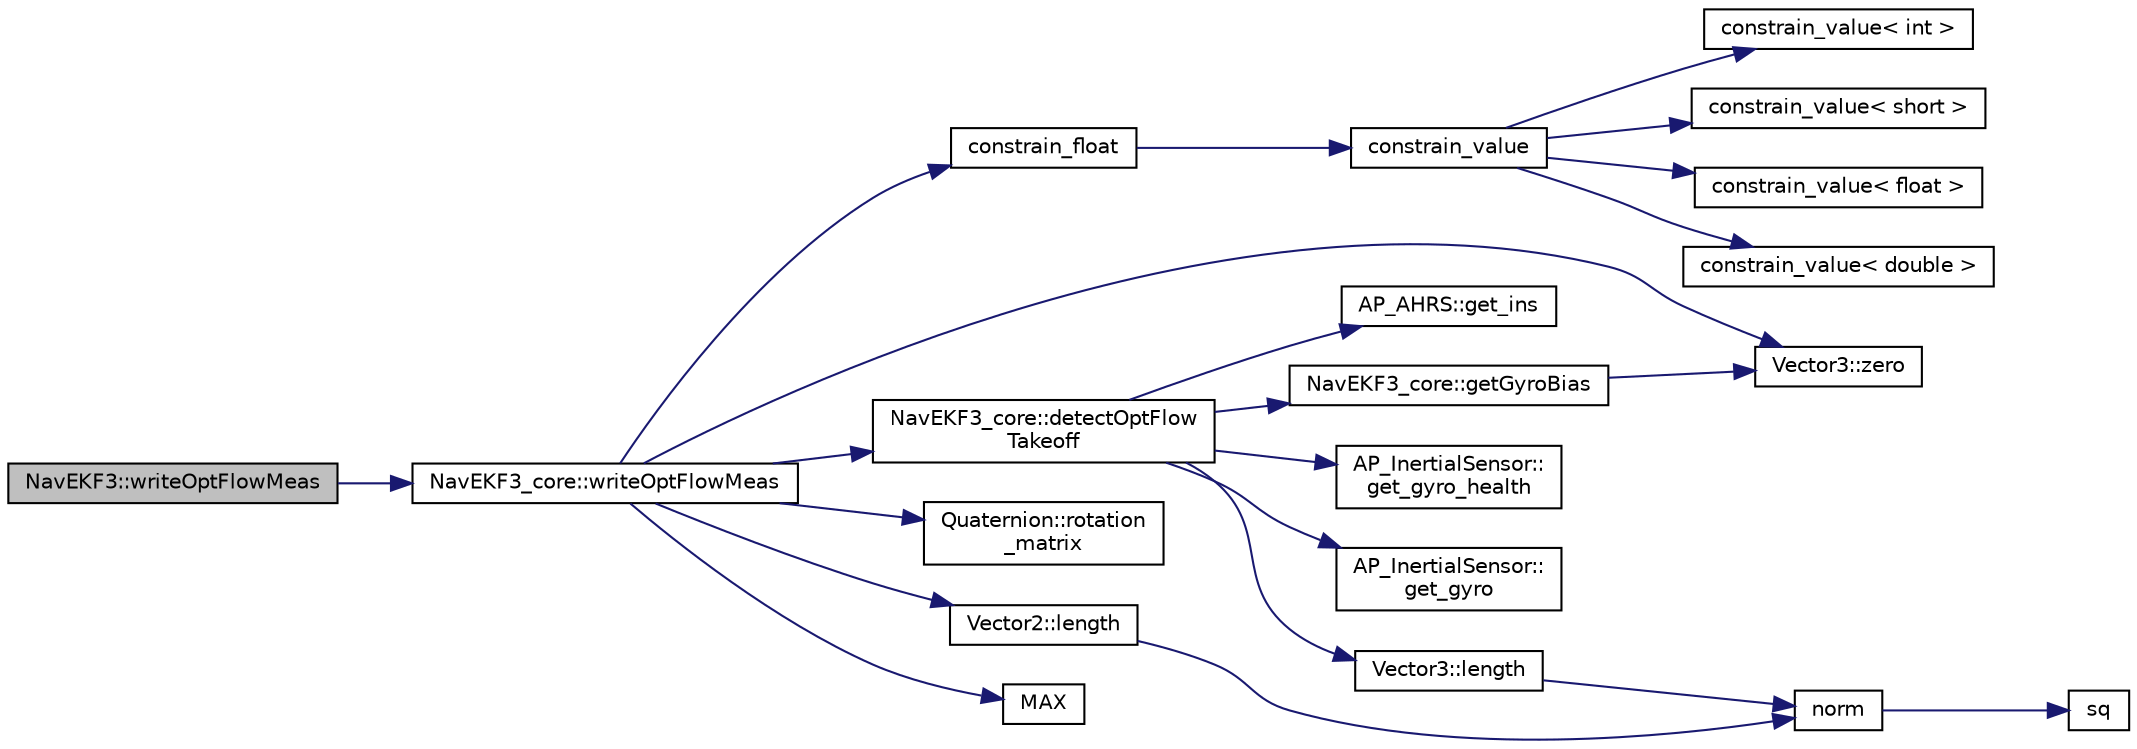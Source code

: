digraph "NavEKF3::writeOptFlowMeas"
{
 // INTERACTIVE_SVG=YES
  edge [fontname="Helvetica",fontsize="10",labelfontname="Helvetica",labelfontsize="10"];
  node [fontname="Helvetica",fontsize="10",shape=record];
  rankdir="LR";
  Node1 [label="NavEKF3::writeOptFlowMeas",height=0.2,width=0.4,color="black", fillcolor="grey75", style="filled", fontcolor="black"];
  Node1 -> Node2 [color="midnightblue",fontsize="10",style="solid",fontname="Helvetica"];
  Node2 [label="NavEKF3_core::writeOptFlowMeas",height=0.2,width=0.4,color="black", fillcolor="white", style="filled",URL="$classNavEKF3__core.html#a79369ed2c4f7d4e2751b62efb81b3cea"];
  Node2 -> Node3 [color="midnightblue",fontsize="10",style="solid",fontname="Helvetica"];
  Node3 [label="constrain_float",height=0.2,width=0.4,color="black", fillcolor="white", style="filled",URL="$AP__Math_8h.html#ad525609d9dba6ffa556a0fbf08a3f9b4"];
  Node3 -> Node4 [color="midnightblue",fontsize="10",style="solid",fontname="Helvetica"];
  Node4 [label="constrain_value",height=0.2,width=0.4,color="black", fillcolor="white", style="filled",URL="$AP__Math_8h.html#a20e8f8671c282c69c1954652b6d61585"];
  Node4 -> Node5 [color="midnightblue",fontsize="10",style="solid",fontname="Helvetica"];
  Node5 [label="constrain_value\< int \>",height=0.2,width=0.4,color="black", fillcolor="white", style="filled",URL="$AP__Math_8cpp.html#a37e8e901754cb9c8e53a8e3030c82c50"];
  Node4 -> Node6 [color="midnightblue",fontsize="10",style="solid",fontname="Helvetica"];
  Node6 [label="constrain_value\< short \>",height=0.2,width=0.4,color="black", fillcolor="white", style="filled",URL="$AP__Math_8cpp.html#afdbe107ec1987d318a6347816fbf2b89"];
  Node4 -> Node7 [color="midnightblue",fontsize="10",style="solid",fontname="Helvetica"];
  Node7 [label="constrain_value\< float \>",height=0.2,width=0.4,color="black", fillcolor="white", style="filled",URL="$AP__Math_8cpp.html#ae6c621670c214da687de21d4e3a92587"];
  Node4 -> Node8 [color="midnightblue",fontsize="10",style="solid",fontname="Helvetica"];
  Node8 [label="constrain_value\< double \>",height=0.2,width=0.4,color="black", fillcolor="white", style="filled",URL="$AP__Math_8cpp.html#afe3990b00e9abc43fa97dfaf8e32f5c4"];
  Node2 -> Node9 [color="midnightblue",fontsize="10",style="solid",fontname="Helvetica"];
  Node9 [label="Vector3::zero",height=0.2,width=0.4,color="black", fillcolor="white", style="filled",URL="$classVector3.html#adf1769d5ee5df2f8585df2f540fa5efe"];
  Node2 -> Node10 [color="midnightblue",fontsize="10",style="solid",fontname="Helvetica"];
  Node10 [label="NavEKF3_core::detectOptFlow\lTakeoff",height=0.2,width=0.4,color="black", fillcolor="white", style="filled",URL="$classNavEKF3__core.html#a21617a7e7cfcb9a257022cd926338337"];
  Node10 -> Node11 [color="midnightblue",fontsize="10",style="solid",fontname="Helvetica"];
  Node11 [label="AP_AHRS::get_ins",height=0.2,width=0.4,color="black", fillcolor="white", style="filled",URL="$classAP__AHRS.html#a14398c5d2ae68bbe1c67482a91909ad9"];
  Node10 -> Node12 [color="midnightblue",fontsize="10",style="solid",fontname="Helvetica"];
  Node12 [label="NavEKF3_core::getGyroBias",height=0.2,width=0.4,color="black", fillcolor="white", style="filled",URL="$classNavEKF3__core.html#a53f2b2951493c23739d2d0c6bef3f65b"];
  Node12 -> Node9 [color="midnightblue",fontsize="10",style="solid",fontname="Helvetica"];
  Node10 -> Node13 [color="midnightblue",fontsize="10",style="solid",fontname="Helvetica"];
  Node13 [label="AP_InertialSensor::\lget_gyro_health",height=0.2,width=0.4,color="black", fillcolor="white", style="filled",URL="$classAP__InertialSensor.html#abc8c1aea2c3bc58a05d8d9832a9d1194"];
  Node10 -> Node14 [color="midnightblue",fontsize="10",style="solid",fontname="Helvetica"];
  Node14 [label="AP_InertialSensor::\lget_gyro",height=0.2,width=0.4,color="black", fillcolor="white", style="filled",URL="$classAP__InertialSensor.html#a6df2d8ad956d4f375bdee541102f16af"];
  Node10 -> Node15 [color="midnightblue",fontsize="10",style="solid",fontname="Helvetica"];
  Node15 [label="Vector3::length",height=0.2,width=0.4,color="black", fillcolor="white", style="filled",URL="$classVector3.html#ac1fd5514e368a1e1c2d13f71eda18345"];
  Node15 -> Node16 [color="midnightblue",fontsize="10",style="solid",fontname="Helvetica"];
  Node16 [label="norm",height=0.2,width=0.4,color="black", fillcolor="white", style="filled",URL="$AP__Math_8h.html#adc76d4a5e5c9ae8cb7ab17b55c40d636"];
  Node16 -> Node17 [color="midnightblue",fontsize="10",style="solid",fontname="Helvetica"];
  Node17 [label="sq",height=0.2,width=0.4,color="black", fillcolor="white", style="filled",URL="$AP__Math_8h.html#a0375e3d67fd3911cacee5c3e1408c0f2"];
  Node2 -> Node18 [color="midnightblue",fontsize="10",style="solid",fontname="Helvetica"];
  Node18 [label="Quaternion::rotation\l_matrix",height=0.2,width=0.4,color="black", fillcolor="white", style="filled",URL="$classQuaternion.html#afb7132c9c69a984a40be950a17effeaa"];
  Node2 -> Node19 [color="midnightblue",fontsize="10",style="solid",fontname="Helvetica"];
  Node19 [label="Vector2::length",height=0.2,width=0.4,color="black", fillcolor="white", style="filled",URL="$structVector2.html#ad8ebafde96f43521d3647e2552387529"];
  Node19 -> Node16 [color="midnightblue",fontsize="10",style="solid",fontname="Helvetica"];
  Node2 -> Node20 [color="midnightblue",fontsize="10",style="solid",fontname="Helvetica"];
  Node20 [label="MAX",height=0.2,width=0.4,color="black", fillcolor="white", style="filled",URL="$AP__Math_8h.html#a5c0b5c82749ac54970b2699d3c10ee9b"];
}
